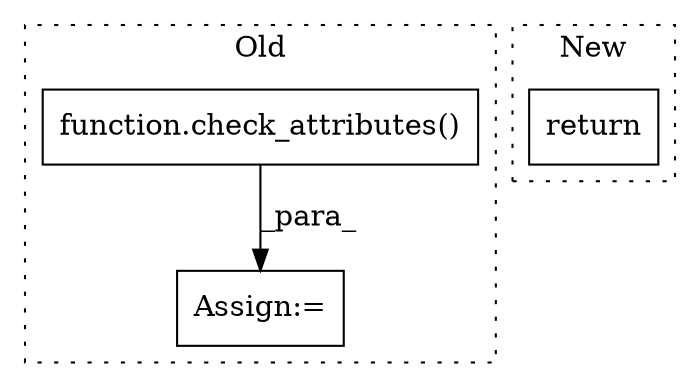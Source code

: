 digraph G {
subgraph cluster0 {
1 [label="function.check_attributes()" a="75" s="31935,32003" l="17,1" shape="box"];
3 [label="Assign:=" a="68" s="31932" l="3" shape="box"];
label = "Old";
style="dotted";
}
subgraph cluster1 {
2 [label="return" a="93" s="34000" l="7" shape="box"];
label = "New";
style="dotted";
}
1 -> 3 [label="_para_"];
}
